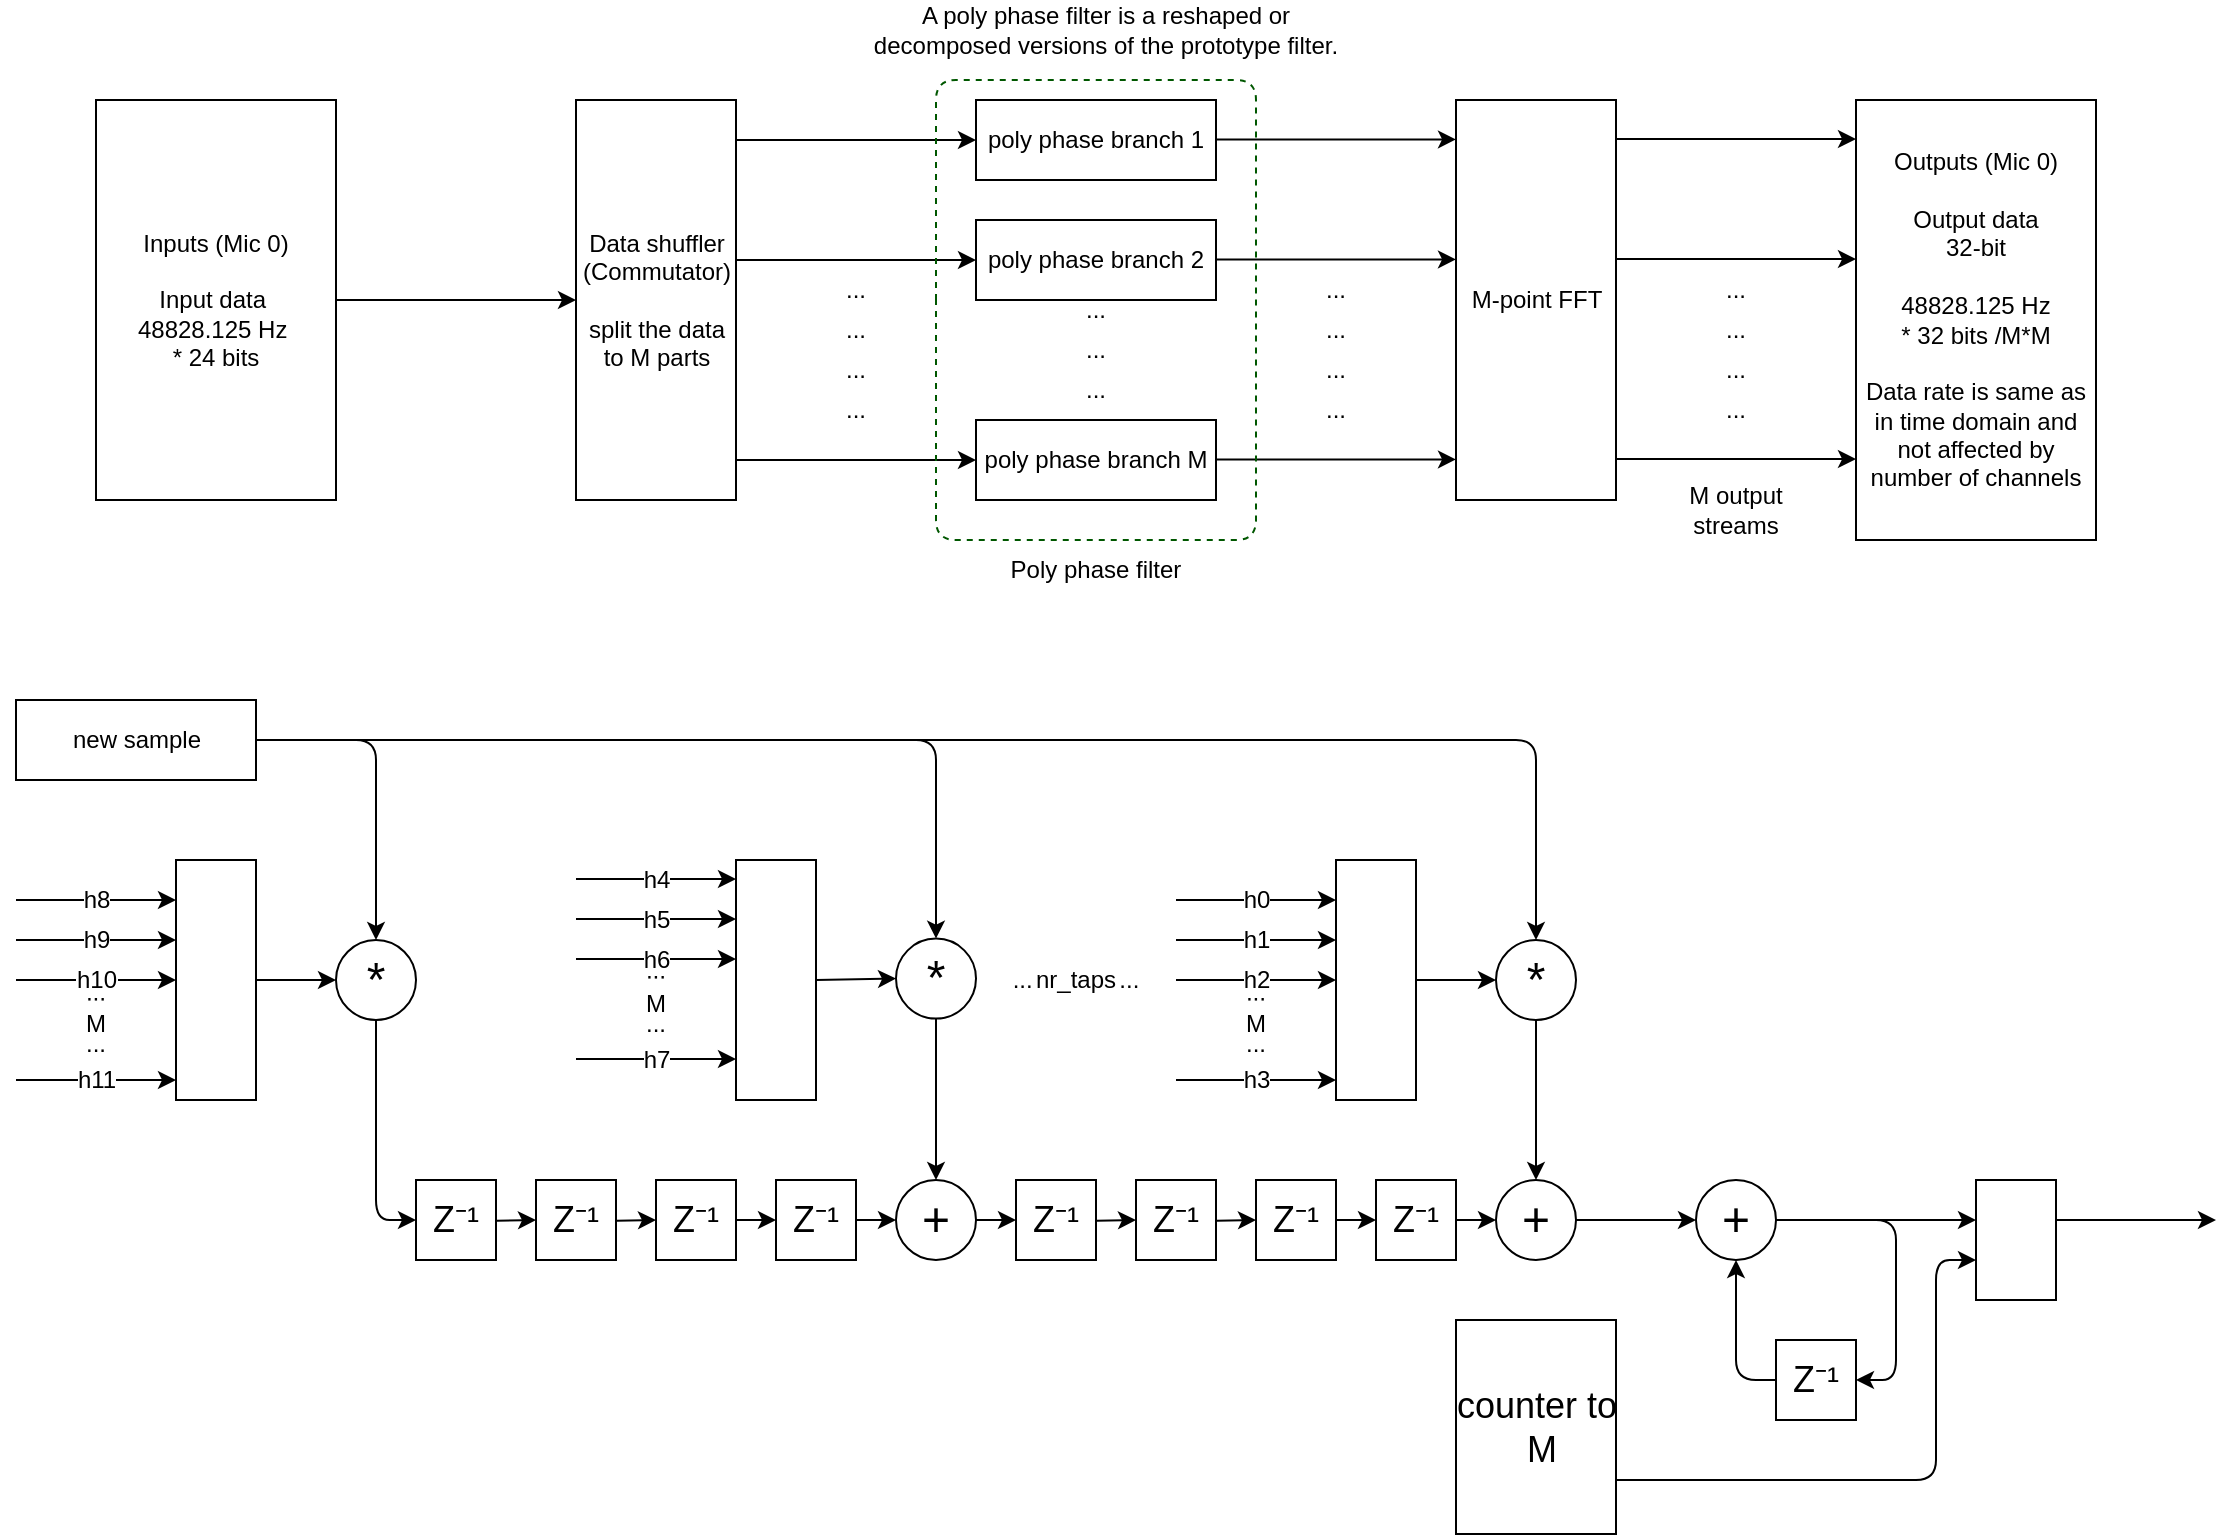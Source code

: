 <mxfile>
    <diagram id="3QlT6DwfzzuYh7fmRo1O" name="Page-1">
        <mxGraphModel dx="462" dy="376" grid="1" gridSize="10" guides="1" tooltips="1" connect="1" arrows="1" fold="1" page="1" pageScale="1" pageWidth="1169" pageHeight="827" math="0" shadow="0">
            <root>
                <mxCell id="0"/>
                <mxCell id="1" parent="0"/>
                <mxCell id="2" value="Inputs (Mic 0)&lt;br&gt;&lt;br&gt;&lt;span style=&quot;&quot;&gt;Input data&amp;nbsp;&lt;/span&gt;&lt;br style=&quot;&quot;&gt;&lt;span style=&quot;&quot;&gt;48828.125 Hz&amp;nbsp;&lt;br&gt;&lt;/span&gt;&lt;span style=&quot;&quot;&gt;* 24 bits&lt;/span&gt;" style="rounded=0;whiteSpace=wrap;html=1;" parent="1" vertex="1">
                    <mxGeometry x="80" y="100" width="120" height="200" as="geometry"/>
                </mxCell>
                <mxCell id="4" value="Data shuffler&lt;br&gt;(Commutator)&lt;br&gt;&lt;br&gt;split the data&lt;br&gt;to M parts" style="externalPins=0;recursiveResize=0;shadow=0;dashed=0;align=center;html=1;strokeWidth=1;shape=mxgraph.rtl.abstract.entity;container=1;collapsible=0;kind=sequential;drawPins=0;left=3;right=2;bottom=0;top=0;" parent="1" vertex="1">
                    <mxGeometry x="320" y="100" width="80" height="200" as="geometry"/>
                </mxCell>
                <mxCell id="6" value="" style="endArrow=classic;html=1;" parent="1" edge="1">
                    <mxGeometry width="50" height="50" relative="1" as="geometry">
                        <mxPoint x="200" y="200" as="sourcePoint"/>
                        <mxPoint x="320" y="200" as="targetPoint"/>
                    </mxGeometry>
                </mxCell>
                <mxCell id="8" value="" style="endArrow=classic;html=1;" parent="1" edge="1">
                    <mxGeometry width="50" height="50" relative="1" as="geometry">
                        <mxPoint x="400" y="120" as="sourcePoint"/>
                        <mxPoint x="520" y="120" as="targetPoint"/>
                    </mxGeometry>
                </mxCell>
                <mxCell id="9" value="" style="endArrow=classic;html=1;" parent="1" edge="1">
                    <mxGeometry width="50" height="50" relative="1" as="geometry">
                        <mxPoint x="400" y="180" as="sourcePoint"/>
                        <mxPoint x="520" y="180" as="targetPoint"/>
                    </mxGeometry>
                </mxCell>
                <mxCell id="10" value="" style="endArrow=classic;html=1;" parent="1" edge="1">
                    <mxGeometry width="50" height="50" relative="1" as="geometry">
                        <mxPoint x="400" y="280" as="sourcePoint"/>
                        <mxPoint x="520" y="280" as="targetPoint"/>
                    </mxGeometry>
                </mxCell>
                <mxCell id="12" value="..." style="text;html=1;strokeColor=none;fillColor=none;align=center;verticalAlign=middle;whiteSpace=wrap;rounded=0;" parent="1" vertex="1">
                    <mxGeometry x="430" y="200" width="60" height="30" as="geometry"/>
                </mxCell>
                <mxCell id="13" value="..." style="text;html=1;strokeColor=none;fillColor=none;align=center;verticalAlign=middle;whiteSpace=wrap;rounded=0;" parent="1" vertex="1">
                    <mxGeometry x="430" y="240" width="60" height="30" as="geometry"/>
                </mxCell>
                <mxCell id="14" value="..." style="text;html=1;strokeColor=none;fillColor=none;align=center;verticalAlign=middle;whiteSpace=wrap;rounded=0;" parent="1" vertex="1">
                    <mxGeometry x="430" y="180" width="60" height="30" as="geometry"/>
                </mxCell>
                <mxCell id="15" value="..." style="text;html=1;strokeColor=none;fillColor=none;align=center;verticalAlign=middle;whiteSpace=wrap;rounded=0;" parent="1" vertex="1">
                    <mxGeometry x="430" y="220" width="60" height="30" as="geometry"/>
                </mxCell>
                <mxCell id="17" value="poly phase branch 1" style="rounded=0;whiteSpace=wrap;html=1;" parent="1" vertex="1">
                    <mxGeometry x="520" y="100" width="120" height="40" as="geometry"/>
                </mxCell>
                <mxCell id="18" value="poly phase branch M" style="rounded=0;whiteSpace=wrap;html=1;" parent="1" vertex="1">
                    <mxGeometry x="520" y="260" width="120" height="40" as="geometry"/>
                </mxCell>
                <mxCell id="19" value="poly phase branch 2" style="rounded=0;whiteSpace=wrap;html=1;" parent="1" vertex="1">
                    <mxGeometry x="520" y="160" width="120" height="40" as="geometry"/>
                </mxCell>
                <mxCell id="20" value="..." style="text;html=1;strokeColor=none;fillColor=none;align=center;verticalAlign=middle;whiteSpace=wrap;rounded=0;" parent="1" vertex="1">
                    <mxGeometry x="550" y="210" width="60" height="30" as="geometry"/>
                </mxCell>
                <mxCell id="21" value="..." style="text;html=1;strokeColor=none;fillColor=none;align=center;verticalAlign=middle;whiteSpace=wrap;rounded=0;" parent="1" vertex="1">
                    <mxGeometry x="550" y="230" width="60" height="30" as="geometry"/>
                </mxCell>
                <mxCell id="22" value="..." style="text;html=1;strokeColor=none;fillColor=none;align=center;verticalAlign=middle;whiteSpace=wrap;rounded=0;" parent="1" vertex="1">
                    <mxGeometry x="550" y="190" width="60" height="30" as="geometry"/>
                </mxCell>
                <mxCell id="23" value="M-point FFT" style="externalPins=0;recursiveResize=0;shadow=0;dashed=0;align=center;html=1;strokeWidth=1;shape=mxgraph.rtl.abstract.entity;container=1;collapsible=0;kind=sequential;drawPins=0;left=3;right=2;bottom=0;top=0;" parent="1" vertex="1">
                    <mxGeometry x="760" y="100" width="80" height="200" as="geometry"/>
                </mxCell>
                <mxCell id="25" value="" style="endArrow=classic;html=1;" parent="1" edge="1">
                    <mxGeometry width="50" height="50" relative="1" as="geometry">
                        <mxPoint x="640" y="119.71" as="sourcePoint"/>
                        <mxPoint x="760" y="119.71" as="targetPoint"/>
                    </mxGeometry>
                </mxCell>
                <mxCell id="26" value="" style="endArrow=classic;html=1;" parent="1" edge="1">
                    <mxGeometry width="50" height="50" relative="1" as="geometry">
                        <mxPoint x="640" y="179.71" as="sourcePoint"/>
                        <mxPoint x="760" y="179.71" as="targetPoint"/>
                    </mxGeometry>
                </mxCell>
                <mxCell id="27" value="" style="endArrow=classic;html=1;" parent="1" edge="1">
                    <mxGeometry width="50" height="50" relative="1" as="geometry">
                        <mxPoint x="640" y="279.71" as="sourcePoint"/>
                        <mxPoint x="760" y="279.71" as="targetPoint"/>
                    </mxGeometry>
                </mxCell>
                <mxCell id="28" value="..." style="text;html=1;strokeColor=none;fillColor=none;align=center;verticalAlign=middle;whiteSpace=wrap;rounded=0;" parent="1" vertex="1">
                    <mxGeometry x="670" y="199.71" width="60" height="30" as="geometry"/>
                </mxCell>
                <mxCell id="29" value="..." style="text;html=1;strokeColor=none;fillColor=none;align=center;verticalAlign=middle;whiteSpace=wrap;rounded=0;" parent="1" vertex="1">
                    <mxGeometry x="670" y="239.71" width="60" height="30" as="geometry"/>
                </mxCell>
                <mxCell id="30" value="..." style="text;html=1;strokeColor=none;fillColor=none;align=center;verticalAlign=middle;whiteSpace=wrap;rounded=0;" parent="1" vertex="1">
                    <mxGeometry x="670" y="179.71" width="60" height="30" as="geometry"/>
                </mxCell>
                <mxCell id="31" value="..." style="text;html=1;strokeColor=none;fillColor=none;align=center;verticalAlign=middle;whiteSpace=wrap;rounded=0;" parent="1" vertex="1">
                    <mxGeometry x="670" y="219.71" width="60" height="30" as="geometry"/>
                </mxCell>
                <mxCell id="38" value="&lt;span class=&quot;citation-0 recitation&quot;&gt;&lt;/span&gt;A poly phase filter is a reshaped&lt;span style=&quot;&quot; class=&quot;citation-0 recitation&quot;&gt; or &lt;/span&gt;decomposed&lt;span style=&quot;&quot; class=&quot;citation-0 recitation citation-end-0&quot;&gt; versions of the prototype filter.&lt;/span&gt;" style="text;html=1;strokeColor=none;fillColor=none;align=center;verticalAlign=middle;whiteSpace=wrap;rounded=0;" parent="1" vertex="1">
                    <mxGeometry x="465" y="50" width="240" height="30" as="geometry"/>
                </mxCell>
                <mxCell id="39" value="" style="endArrow=classic;html=1;" parent="1" edge="1">
                    <mxGeometry width="50" height="50" relative="1" as="geometry">
                        <mxPoint x="840" y="119.55" as="sourcePoint"/>
                        <mxPoint x="960" y="119.55" as="targetPoint"/>
                    </mxGeometry>
                </mxCell>
                <mxCell id="40" value="" style="endArrow=classic;html=1;" parent="1" edge="1">
                    <mxGeometry width="50" height="50" relative="1" as="geometry">
                        <mxPoint x="840" y="179.55" as="sourcePoint"/>
                        <mxPoint x="960" y="179.55" as="targetPoint"/>
                    </mxGeometry>
                </mxCell>
                <mxCell id="41" value="" style="endArrow=classic;html=1;" parent="1" edge="1">
                    <mxGeometry width="50" height="50" relative="1" as="geometry">
                        <mxPoint x="840" y="279.55" as="sourcePoint"/>
                        <mxPoint x="960" y="279.55" as="targetPoint"/>
                    </mxGeometry>
                </mxCell>
                <mxCell id="42" value="..." style="text;html=1;strokeColor=none;fillColor=none;align=center;verticalAlign=middle;whiteSpace=wrap;rounded=0;" parent="1" vertex="1">
                    <mxGeometry x="870" y="199.55" width="60" height="30" as="geometry"/>
                </mxCell>
                <mxCell id="43" value="..." style="text;html=1;strokeColor=none;fillColor=none;align=center;verticalAlign=middle;whiteSpace=wrap;rounded=0;" parent="1" vertex="1">
                    <mxGeometry x="870" y="239.55" width="60" height="30" as="geometry"/>
                </mxCell>
                <mxCell id="44" value="..." style="text;html=1;strokeColor=none;fillColor=none;align=center;verticalAlign=middle;whiteSpace=wrap;rounded=0;" parent="1" vertex="1">
                    <mxGeometry x="870" y="179.55" width="60" height="30" as="geometry"/>
                </mxCell>
                <mxCell id="45" value="..." style="text;html=1;strokeColor=none;fillColor=none;align=center;verticalAlign=middle;whiteSpace=wrap;rounded=0;" parent="1" vertex="1">
                    <mxGeometry x="870" y="219.55" width="60" height="30" as="geometry"/>
                </mxCell>
                <mxCell id="46" value="M output streams" style="text;html=1;strokeColor=none;fillColor=none;align=center;verticalAlign=middle;whiteSpace=wrap;rounded=0;" parent="1" vertex="1">
                    <mxGeometry x="860" y="290" width="80" height="30" as="geometry"/>
                </mxCell>
                <mxCell id="48" value="Outputs (Mic 0)&lt;br&gt;&lt;br&gt;Output data&lt;br&gt;32-bit&lt;br&gt;&lt;br&gt;48828.125 Hz&lt;br&gt;* 32 bits /M*M&lt;br&gt;&lt;br&gt;Data rate is same as in time domain and not affected by number of channels" style="rounded=0;whiteSpace=wrap;html=1;" parent="1" vertex="1">
                    <mxGeometry x="960" y="100" width="120" height="220" as="geometry"/>
                </mxCell>
                <mxCell id="54" style="edgeStyle=none;html=1;exitX=0;exitY=0;exitDx=120;exitDy=20;exitPerimeter=0;entryX=0.5;entryY=0;entryDx=0;entryDy=0;" parent="1" source="49" target="53" edge="1">
                    <mxGeometry relative="1" as="geometry">
                        <Array as="points">
                            <mxPoint x="220" y="420"/>
                        </Array>
                    </mxGeometry>
                </mxCell>
                <mxCell id="139" style="edgeStyle=none;html=1;entryX=0.5;entryY=0;entryDx=0;entryDy=0;fontSize=12;" parent="1" source="49" target="92" edge="1">
                    <mxGeometry relative="1" as="geometry">
                        <Array as="points">
                            <mxPoint x="500" y="420"/>
                        </Array>
                    </mxGeometry>
                </mxCell>
                <mxCell id="140" style="edgeStyle=none;html=1;entryX=0.5;entryY=0;entryDx=0;entryDy=0;fontSize=12;" parent="1" source="49" target="103" edge="1">
                    <mxGeometry relative="1" as="geometry">
                        <Array as="points">
                            <mxPoint x="800" y="420"/>
                        </Array>
                    </mxGeometry>
                </mxCell>
                <mxCell id="49" value="new sample" style="externalPins=0;recursiveResize=0;shadow=0;dashed=0;align=center;html=1;strokeWidth=1;shape=mxgraph.rtl.abstract.entity;container=1;collapsible=0;kind=input;drawPins=0;left=0;right=1;bottom=0;top=0;" parent="1" vertex="1">
                    <mxGeometry x="40" y="400" width="120" height="40" as="geometry"/>
                </mxCell>
                <mxCell id="55" style="edgeStyle=none;html=1;exitX=0;exitY=0;exitDx=40;exitDy=60;exitPerimeter=0;entryX=0;entryY=0.5;entryDx=0;entryDy=0;" parent="1" source="50" target="53" edge="1">
                    <mxGeometry relative="1" as="geometry"/>
                </mxCell>
                <mxCell id="50" value="" style="externalPins=0;recursiveResize=0;shadow=0;dashed=0;align=center;html=1;strokeWidth=1;shape=mxgraph.rtl.abstract.entity;container=1;collapsible=0;kind=mux;drawPins=0;left=4;right=1;bottom=0;top=0;" parent="1" vertex="1">
                    <mxGeometry x="120" y="480" width="40" height="120" as="geometry"/>
                </mxCell>
                <mxCell id="148" style="edgeStyle=none;html=1;exitX=0.5;exitY=1;exitDx=0;exitDy=0;entryX=0;entryY=0.5;entryDx=0;entryDy=0;fontSize=18;" parent="1" source="53" target="142" edge="1">
                    <mxGeometry relative="1" as="geometry">
                        <Array as="points">
                            <mxPoint x="220" y="660"/>
                        </Array>
                    </mxGeometry>
                </mxCell>
                <mxCell id="53" value="&lt;font style=&quot;font-size: 24px;&quot;&gt;*&lt;/font&gt;" style="ellipse;whiteSpace=wrap;html=1;aspect=fixed;" parent="1" vertex="1">
                    <mxGeometry x="200" y="520" width="40" height="40" as="geometry"/>
                </mxCell>
                <mxCell id="57" value="h8" style="endArrow=classic;html=1;fontSize=12;" parent="1" edge="1">
                    <mxGeometry width="50" height="50" relative="1" as="geometry">
                        <mxPoint x="40" y="500" as="sourcePoint"/>
                        <mxPoint x="120" y="500" as="targetPoint"/>
                    </mxGeometry>
                </mxCell>
                <mxCell id="58" value="h9" style="endArrow=classic;html=1;fontSize=12;" parent="1" edge="1">
                    <mxGeometry width="50" height="50" relative="1" as="geometry">
                        <mxPoint x="40" y="520" as="sourcePoint"/>
                        <mxPoint x="120" y="520" as="targetPoint"/>
                    </mxGeometry>
                </mxCell>
                <mxCell id="70" value="&lt;font style=&quot;font-size: 12px;&quot;&gt;M&lt;/font&gt;" style="text;html=1;strokeColor=none;fillColor=none;align=center;verticalAlign=middle;whiteSpace=wrap;rounded=0;fontSize=18;" parent="1" vertex="1">
                    <mxGeometry x="50" y="550" width="60" height="20" as="geometry"/>
                </mxCell>
                <mxCell id="71" value="&lt;font style=&quot;font-size: 12px;&quot;&gt;...&lt;/font&gt;" style="text;html=1;strokeColor=none;fillColor=none;align=center;verticalAlign=middle;whiteSpace=wrap;rounded=0;fontSize=18;direction=west;rotation=180;" parent="1" vertex="1">
                    <mxGeometry x="50" y="550" width="60" height="10" as="geometry"/>
                </mxCell>
                <mxCell id="72" value="&lt;font style=&quot;font-size: 12px;&quot;&gt;...&lt;/font&gt;" style="text;html=1;strokeColor=none;fillColor=none;align=center;verticalAlign=middle;whiteSpace=wrap;rounded=0;fontSize=18;" parent="1" vertex="1">
                    <mxGeometry x="50" y="560" width="60" height="20" as="geometry"/>
                </mxCell>
                <mxCell id="87" value="h10" style="endArrow=classic;html=1;fontSize=12;" parent="1" edge="1">
                    <mxGeometry width="50" height="50" relative="1" as="geometry">
                        <mxPoint x="40" y="540" as="sourcePoint"/>
                        <mxPoint x="120" y="540" as="targetPoint"/>
                    </mxGeometry>
                </mxCell>
                <mxCell id="88" value="h11" style="endArrow=classic;html=1;fontSize=12;" parent="1" edge="1">
                    <mxGeometry width="50" height="50" relative="1" as="geometry">
                        <mxPoint x="40" y="590" as="sourcePoint"/>
                        <mxPoint x="120" y="590" as="targetPoint"/>
                    </mxGeometry>
                </mxCell>
                <mxCell id="90" style="edgeStyle=none;html=1;exitX=0;exitY=0;exitDx=40;exitDy=60;exitPerimeter=0;entryX=0;entryY=0.5;entryDx=0;entryDy=0;" parent="1" source="91" target="92" edge="1">
                    <mxGeometry relative="1" as="geometry"/>
                </mxCell>
                <mxCell id="91" value="" style="externalPins=0;recursiveResize=0;shadow=0;dashed=0;align=center;html=1;strokeWidth=1;shape=mxgraph.rtl.abstract.entity;container=1;collapsible=0;kind=mux;drawPins=0;left=4;right=1;bottom=0;top=0;" parent="1" vertex="1">
                    <mxGeometry x="400" y="480" width="40" height="120" as="geometry"/>
                </mxCell>
                <mxCell id="137" style="edgeStyle=none;html=1;entryX=0.5;entryY=0;entryDx=0;entryDy=0;fontSize=12;" parent="1" source="92" target="123" edge="1">
                    <mxGeometry relative="1" as="geometry"/>
                </mxCell>
                <mxCell id="92" value="&lt;font style=&quot;font-size: 24px;&quot;&gt;*&lt;/font&gt;" style="ellipse;whiteSpace=wrap;html=1;aspect=fixed;" parent="1" vertex="1">
                    <mxGeometry x="480" y="519.31" width="40" height="40" as="geometry"/>
                </mxCell>
                <mxCell id="93" value="h4" style="endArrow=classic;html=1;fontSize=12;" parent="1" edge="1">
                    <mxGeometry width="50" height="50" relative="1" as="geometry">
                        <mxPoint x="320" y="489.52" as="sourcePoint"/>
                        <mxPoint x="400" y="489.52" as="targetPoint"/>
                    </mxGeometry>
                </mxCell>
                <mxCell id="94" value="h5" style="endArrow=classic;html=1;fontSize=12;" parent="1" edge="1">
                    <mxGeometry width="50" height="50" relative="1" as="geometry">
                        <mxPoint x="320" y="509.52" as="sourcePoint"/>
                        <mxPoint x="400" y="509.52" as="targetPoint"/>
                    </mxGeometry>
                </mxCell>
                <mxCell id="95" value="&lt;font style=&quot;font-size: 12px;&quot;&gt;M&lt;/font&gt;" style="text;html=1;strokeColor=none;fillColor=none;align=center;verticalAlign=middle;whiteSpace=wrap;rounded=0;fontSize=18;" parent="1" vertex="1">
                    <mxGeometry x="330" y="539.52" width="60" height="20" as="geometry"/>
                </mxCell>
                <mxCell id="96" value="&lt;font style=&quot;font-size: 12px;&quot;&gt;...&lt;/font&gt;" style="text;html=1;strokeColor=none;fillColor=none;align=center;verticalAlign=middle;whiteSpace=wrap;rounded=0;fontSize=18;direction=west;rotation=180;" parent="1" vertex="1">
                    <mxGeometry x="330" y="539.52" width="60" height="10" as="geometry"/>
                </mxCell>
                <mxCell id="97" value="&lt;font style=&quot;font-size: 12px;&quot;&gt;...&lt;/font&gt;" style="text;html=1;strokeColor=none;fillColor=none;align=center;verticalAlign=middle;whiteSpace=wrap;rounded=0;fontSize=18;" parent="1" vertex="1">
                    <mxGeometry x="330" y="549.52" width="60" height="20" as="geometry"/>
                </mxCell>
                <mxCell id="98" value="h6" style="endArrow=classic;html=1;fontSize=12;" parent="1" edge="1">
                    <mxGeometry width="50" height="50" relative="1" as="geometry">
                        <mxPoint x="320" y="529.52" as="sourcePoint"/>
                        <mxPoint x="400" y="529.52" as="targetPoint"/>
                    </mxGeometry>
                </mxCell>
                <mxCell id="99" value="h7" style="endArrow=classic;html=1;fontSize=12;" parent="1" edge="1">
                    <mxGeometry width="50" height="50" relative="1" as="geometry">
                        <mxPoint x="320" y="579.52" as="sourcePoint"/>
                        <mxPoint x="400" y="579.52" as="targetPoint"/>
                    </mxGeometry>
                </mxCell>
                <mxCell id="101" style="edgeStyle=none;html=1;exitX=0;exitY=0;exitDx=40;exitDy=60;exitPerimeter=0;entryX=0;entryY=0.5;entryDx=0;entryDy=0;" parent="1" source="102" target="103" edge="1">
                    <mxGeometry relative="1" as="geometry"/>
                </mxCell>
                <mxCell id="102" value="" style="externalPins=0;recursiveResize=0;shadow=0;dashed=0;align=center;html=1;strokeWidth=1;shape=mxgraph.rtl.abstract.entity;container=1;collapsible=0;kind=mux;drawPins=0;left=4;right=1;bottom=0;top=0;" parent="1" vertex="1">
                    <mxGeometry x="700" y="480" width="40" height="120" as="geometry"/>
                </mxCell>
                <mxCell id="138" style="edgeStyle=none;html=1;entryX=0.5;entryY=0;entryDx=0;entryDy=0;fontSize=12;" parent="1" source="103" target="153" edge="1">
                    <mxGeometry relative="1" as="geometry">
                        <mxPoint x="820.0" y="640" as="targetPoint"/>
                    </mxGeometry>
                </mxCell>
                <mxCell id="103" value="&lt;font style=&quot;font-size: 24px;&quot;&gt;*&lt;/font&gt;" style="ellipse;whiteSpace=wrap;html=1;aspect=fixed;" parent="1" vertex="1">
                    <mxGeometry x="780" y="520" width="40" height="40" as="geometry"/>
                </mxCell>
                <mxCell id="104" value="h0" style="endArrow=classic;html=1;fontSize=12;" parent="1" edge="1">
                    <mxGeometry width="50" height="50" relative="1" as="geometry">
                        <mxPoint x="620" y="500" as="sourcePoint"/>
                        <mxPoint x="700" y="500" as="targetPoint"/>
                    </mxGeometry>
                </mxCell>
                <mxCell id="105" value="h1" style="endArrow=classic;html=1;fontSize=12;" parent="1" edge="1">
                    <mxGeometry width="50" height="50" relative="1" as="geometry">
                        <mxPoint x="620" y="520" as="sourcePoint"/>
                        <mxPoint x="700" y="520" as="targetPoint"/>
                    </mxGeometry>
                </mxCell>
                <mxCell id="106" value="&lt;font style=&quot;font-size: 12px;&quot;&gt;M&lt;/font&gt;" style="text;html=1;strokeColor=none;fillColor=none;align=center;verticalAlign=middle;whiteSpace=wrap;rounded=0;fontSize=18;" parent="1" vertex="1">
                    <mxGeometry x="630" y="550" width="60" height="20" as="geometry"/>
                </mxCell>
                <mxCell id="107" value="&lt;font style=&quot;font-size: 12px;&quot;&gt;...&lt;/font&gt;" style="text;html=1;strokeColor=none;fillColor=none;align=center;verticalAlign=middle;whiteSpace=wrap;rounded=0;fontSize=18;direction=west;rotation=180;" parent="1" vertex="1">
                    <mxGeometry x="630" y="550" width="60" height="10" as="geometry"/>
                </mxCell>
                <mxCell id="108" value="&lt;font style=&quot;font-size: 12px;&quot;&gt;...&lt;/font&gt;" style="text;html=1;strokeColor=none;fillColor=none;align=center;verticalAlign=middle;whiteSpace=wrap;rounded=0;fontSize=18;" parent="1" vertex="1">
                    <mxGeometry x="630" y="560" width="60" height="20" as="geometry"/>
                </mxCell>
                <mxCell id="109" value="h2" style="endArrow=classic;html=1;fontSize=12;" parent="1" edge="1">
                    <mxGeometry width="50" height="50" relative="1" as="geometry">
                        <mxPoint x="620" y="540" as="sourcePoint"/>
                        <mxPoint x="700" y="540" as="targetPoint"/>
                    </mxGeometry>
                </mxCell>
                <mxCell id="110" value="h3" style="endArrow=classic;html=1;fontSize=12;" parent="1" edge="1">
                    <mxGeometry width="50" height="50" relative="1" as="geometry">
                        <mxPoint x="620" y="590" as="sourcePoint"/>
                        <mxPoint x="700" y="590" as="targetPoint"/>
                    </mxGeometry>
                </mxCell>
                <mxCell id="120" style="edgeStyle=none;html=1;entryX=0;entryY=0;entryDx=0;entryDy=20;entryPerimeter=0;fontSize=12;" parent="1" edge="1">
                    <mxGeometry relative="1" as="geometry">
                        <mxPoint x="280.31" y="660.345" as="sourcePoint"/>
                        <mxPoint x="300" y="660" as="targetPoint"/>
                    </mxGeometry>
                </mxCell>
                <mxCell id="121" style="edgeStyle=none;html=1;entryX=0;entryY=0;entryDx=0;entryDy=20;entryPerimeter=0;fontSize=12;" parent="1" edge="1">
                    <mxGeometry relative="1" as="geometry">
                        <mxPoint x="340.31" y="660.345" as="sourcePoint"/>
                        <mxPoint x="360" y="660" as="targetPoint"/>
                    </mxGeometry>
                </mxCell>
                <mxCell id="160" style="edgeStyle=none;html=1;entryX=0;entryY=0.5;entryDx=0;entryDy=0;fontSize=18;" parent="1" source="123" target="154" edge="1">
                    <mxGeometry relative="1" as="geometry"/>
                </mxCell>
                <mxCell id="123" value="&lt;font style=&quot;font-size: 24px;&quot;&gt;+&lt;/font&gt;" style="ellipse;whiteSpace=wrap;html=1;aspect=fixed;" parent="1" vertex="1">
                    <mxGeometry x="480" y="640" width="40" height="40" as="geometry"/>
                </mxCell>
                <mxCell id="142" value="&lt;font style=&quot;font-size: 18px;&quot;&gt;Z⁻¹&lt;/font&gt;" style="whiteSpace=wrap;html=1;aspect=fixed;fontSize=12;" parent="1" vertex="1">
                    <mxGeometry x="240" y="640" width="40" height="40" as="geometry"/>
                </mxCell>
                <mxCell id="144" value="&lt;font style=&quot;font-size: 18px;&quot;&gt;Z⁻¹&lt;/font&gt;" style="whiteSpace=wrap;html=1;aspect=fixed;fontSize=12;" parent="1" vertex="1">
                    <mxGeometry x="300" y="640" width="40" height="40" as="geometry"/>
                </mxCell>
                <mxCell id="149" style="edgeStyle=none;html=1;entryX=0;entryY=0.5;entryDx=0;entryDy=0;fontSize=18;" parent="1" source="145" target="146" edge="1">
                    <mxGeometry relative="1" as="geometry"/>
                </mxCell>
                <mxCell id="145" value="&lt;font style=&quot;font-size: 18px;&quot;&gt;Z⁻¹&lt;/font&gt;" style="whiteSpace=wrap;html=1;aspect=fixed;fontSize=12;" parent="1" vertex="1">
                    <mxGeometry x="360" y="640" width="40" height="40" as="geometry"/>
                </mxCell>
                <mxCell id="150" style="edgeStyle=none;html=1;entryX=0;entryY=0.5;entryDx=0;entryDy=0;fontSize=18;" parent="1" source="146" target="123" edge="1">
                    <mxGeometry relative="1" as="geometry"/>
                </mxCell>
                <mxCell id="146" value="&lt;font style=&quot;font-size: 18px;&quot;&gt;Z⁻¹&lt;/font&gt;" style="whiteSpace=wrap;html=1;aspect=fixed;fontSize=12;" parent="1" vertex="1">
                    <mxGeometry x="420" y="640" width="40" height="40" as="geometry"/>
                </mxCell>
                <mxCell id="151" style="edgeStyle=none;html=1;entryX=0;entryY=0;entryDx=0;entryDy=20;entryPerimeter=0;fontSize=12;" parent="1" edge="1">
                    <mxGeometry relative="1" as="geometry">
                        <mxPoint x="580.31" y="660.345" as="sourcePoint"/>
                        <mxPoint x="600" y="660" as="targetPoint"/>
                    </mxGeometry>
                </mxCell>
                <mxCell id="152" style="edgeStyle=none;html=1;entryX=0;entryY=0;entryDx=0;entryDy=20;entryPerimeter=0;fontSize=12;" parent="1" edge="1">
                    <mxGeometry relative="1" as="geometry">
                        <mxPoint x="640.31" y="660.345" as="sourcePoint"/>
                        <mxPoint x="660" y="660" as="targetPoint"/>
                    </mxGeometry>
                </mxCell>
                <mxCell id="163" style="edgeStyle=none;html=1;entryX=0;entryY=0.5;entryDx=0;entryDy=0;fontSize=18;" parent="1" source="153" target="162" edge="1">
                    <mxGeometry relative="1" as="geometry"/>
                </mxCell>
                <mxCell id="153" value="&lt;font style=&quot;font-size: 24px;&quot;&gt;+&lt;/font&gt;" style="ellipse;whiteSpace=wrap;html=1;aspect=fixed;" parent="1" vertex="1">
                    <mxGeometry x="780" y="640" width="40" height="40" as="geometry"/>
                </mxCell>
                <mxCell id="154" value="&lt;font style=&quot;font-size: 18px;&quot;&gt;Z⁻¹&lt;/font&gt;" style="whiteSpace=wrap;html=1;aspect=fixed;fontSize=12;" parent="1" vertex="1">
                    <mxGeometry x="540" y="640" width="40" height="40" as="geometry"/>
                </mxCell>
                <mxCell id="155" value="&lt;font style=&quot;font-size: 18px;&quot;&gt;Z⁻¹&lt;/font&gt;" style="whiteSpace=wrap;html=1;aspect=fixed;fontSize=12;" parent="1" vertex="1">
                    <mxGeometry x="600" y="640" width="40" height="40" as="geometry"/>
                </mxCell>
                <mxCell id="156" style="edgeStyle=none;html=1;entryX=0;entryY=0.5;entryDx=0;entryDy=0;fontSize=18;" parent="1" source="157" target="159" edge="1">
                    <mxGeometry relative="1" as="geometry"/>
                </mxCell>
                <mxCell id="157" value="&lt;font style=&quot;font-size: 18px;&quot;&gt;Z⁻¹&lt;/font&gt;" style="whiteSpace=wrap;html=1;aspect=fixed;fontSize=12;" parent="1" vertex="1">
                    <mxGeometry x="660" y="640" width="40" height="40" as="geometry"/>
                </mxCell>
                <mxCell id="158" style="edgeStyle=none;html=1;entryX=0;entryY=0.5;entryDx=0;entryDy=0;fontSize=18;" parent="1" source="159" target="153" edge="1">
                    <mxGeometry relative="1" as="geometry"/>
                </mxCell>
                <mxCell id="159" value="&lt;font style=&quot;font-size: 18px;&quot;&gt;Z⁻¹&lt;/font&gt;" style="whiteSpace=wrap;html=1;aspect=fixed;fontSize=12;" parent="1" vertex="1">
                    <mxGeometry x="720" y="640" width="40" height="40" as="geometry"/>
                </mxCell>
                <mxCell id="165" style="edgeStyle=none;html=1;fontSize=18;entryX=0.5;entryY=1;entryDx=0;entryDy=0;" parent="1" source="161" target="162" edge="1">
                    <mxGeometry relative="1" as="geometry">
                        <mxPoint x="840" y="740" as="targetPoint"/>
                        <Array as="points">
                            <mxPoint x="900" y="740"/>
                        </Array>
                    </mxGeometry>
                </mxCell>
                <mxCell id="161" value="&lt;font style=&quot;font-size: 18px;&quot;&gt;Z⁻¹&lt;/font&gt;" style="whiteSpace=wrap;html=1;aspect=fixed;fontSize=12;" parent="1" vertex="1">
                    <mxGeometry x="920" y="720" width="40" height="40" as="geometry"/>
                </mxCell>
                <mxCell id="164" style="edgeStyle=none;html=1;entryX=1;entryY=0.5;entryDx=0;entryDy=0;fontSize=18;" parent="1" source="162" target="161" edge="1">
                    <mxGeometry relative="1" as="geometry">
                        <Array as="points">
                            <mxPoint x="980" y="660"/>
                            <mxPoint x="980" y="740"/>
                        </Array>
                    </mxGeometry>
                </mxCell>
                <mxCell id="167" style="edgeStyle=none;html=1;entryX=0;entryY=0;entryDx=0;entryDy=20;entryPerimeter=0;fontSize=18;" parent="1" source="162" target="166" edge="1">
                    <mxGeometry relative="1" as="geometry"/>
                </mxCell>
                <mxCell id="162" value="&lt;font style=&quot;font-size: 24px;&quot;&gt;+&lt;/font&gt;" style="ellipse;whiteSpace=wrap;html=1;aspect=fixed;" parent="1" vertex="1">
                    <mxGeometry x="880" y="640" width="40" height="40" as="geometry"/>
                </mxCell>
                <mxCell id="166" value="" style="externalPins=0;recursiveResize=0;shadow=0;dashed=0;align=center;html=1;strokeWidth=1;shape=mxgraph.rtl.abstract.entity;left=,:clk;right=,:np;top=0;bottom=0;drawPins=0;snapToPoint=1;resizable=0;editable=1;fontSize=18;" parent="1" vertex="1">
                    <mxGeometry x="1020" y="640" width="40" height="60" as="geometry"/>
                </mxCell>
                <mxCell id="169" style="edgeStyle=none;html=1;exitX=0;exitY=0;exitDx=80;exitDy=80;exitPerimeter=0;entryX=0;entryY=0;entryDx=0;entryDy=40;entryPerimeter=0;fontSize=18;" parent="1" source="168" target="166" edge="1">
                    <mxGeometry relative="1" as="geometry">
                        <Array as="points">
                            <mxPoint x="1000" y="790"/>
                            <mxPoint x="1000" y="680"/>
                        </Array>
                    </mxGeometry>
                </mxCell>
                <mxCell id="168" value="counter to&lt;br&gt;&amp;nbsp;M" style="externalPins=0;recursiveResize=0;shadow=0;dashed=0;align=center;html=1;strokeWidth=1;shape=mxgraph.rtl.abstract.entity;container=1;collapsible=0;kind=sequential;drawPins=0;left=3;right=2;bottom=0;top=0;fontSize=18;" parent="1" vertex="1">
                    <mxGeometry x="760" y="710" width="80" height="107" as="geometry"/>
                </mxCell>
                <mxCell id="170" value="&lt;span style=&quot;font-size: 12px;&quot;&gt;nr_taps&lt;/span&gt;" style="text;html=1;strokeColor=none;fillColor=none;align=center;verticalAlign=middle;whiteSpace=wrap;rounded=0;fontSize=18;" parent="1" vertex="1">
                    <mxGeometry x="540" y="527.56" width="60" height="20" as="geometry"/>
                </mxCell>
                <mxCell id="173" value="&lt;font style=&quot;font-size: 12px;&quot;&gt;...&amp;nbsp;&amp;nbsp;&lt;/font&gt;" style="text;html=1;strokeColor=none;fillColor=none;align=center;verticalAlign=middle;whiteSpace=wrap;rounded=0;fontSize=18;direction=west;rotation=0;" parent="1" vertex="1">
                    <mxGeometry x="570" y="529.65" width="60" height="15.82" as="geometry"/>
                </mxCell>
                <mxCell id="174" value="&lt;font style=&quot;font-size: 12px;&quot;&gt;...&amp;nbsp; &amp;nbsp;&amp;nbsp;&lt;/font&gt;" style="text;html=1;strokeColor=none;fillColor=none;align=center;verticalAlign=middle;whiteSpace=wrap;rounded=0;fontSize=18;direction=west;rotation=0;" parent="1" vertex="1">
                    <mxGeometry x="520" y="529.65" width="60" height="15.82" as="geometry"/>
                </mxCell>
                <mxCell id="175" value="" style="endArrow=classic;html=1;fontSize=18;" parent="1" edge="1">
                    <mxGeometry width="50" height="50" relative="1" as="geometry">
                        <mxPoint x="1060" y="660" as="sourcePoint"/>
                        <mxPoint x="1140" y="660" as="targetPoint"/>
                    </mxGeometry>
                </mxCell>
                <mxCell id="176" value="" style="endArrow=none;dashed=1;html=1;fillColor=#008a00;strokeColor=#005700;" edge="1" parent="1">
                    <mxGeometry width="50" height="50" relative="1" as="geometry">
                        <mxPoint x="500" y="200" as="sourcePoint"/>
                        <mxPoint x="500" y="200" as="targetPoint"/>
                        <Array as="points">
                            <mxPoint x="500" y="90"/>
                            <mxPoint x="660" y="90"/>
                            <mxPoint x="660" y="320"/>
                            <mxPoint x="500" y="320"/>
                        </Array>
                    </mxGeometry>
                </mxCell>
                <mxCell id="177" value="Poly phase filter" style="text;html=1;align=center;verticalAlign=middle;whiteSpace=wrap;rounded=0;" vertex="1" parent="1">
                    <mxGeometry x="535" y="320" width="90" height="30" as="geometry"/>
                </mxCell>
            </root>
        </mxGraphModel>
    </diagram>
</mxfile>